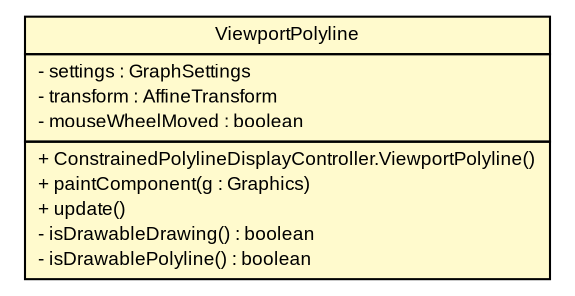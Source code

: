 #!/usr/local/bin/dot
#
# Class diagram 
# Generated by UMLGraph version R5_6 (http://www.umlgraph.org/)
#

digraph G {
	edge [fontname="arial",fontsize=10,labelfontname="arial",labelfontsize=10];
	node [fontname="arial",fontsize=10,shape=plaintext];
	nodesep=0.25;
	ranksep=0.5;
	// pfc.controllers.algorithms.ConstrainedPolylineDisplayController.ViewportPolyline
	c4270 [label=<<table title="pfc.controllers.algorithms.ConstrainedPolylineDisplayController.ViewportPolyline" border="0" cellborder="1" cellspacing="0" cellpadding="2" port="p" bgcolor="lemonChiffon" href="./ConstrainedPolylineDisplayController.ViewportPolyline.html">
		<tr><td><table border="0" cellspacing="0" cellpadding="1">
<tr><td align="center" balign="center"> ViewportPolyline </td></tr>
		</table></td></tr>
		<tr><td><table border="0" cellspacing="0" cellpadding="1">
<tr><td align="left" balign="left"> - settings : GraphSettings </td></tr>
<tr><td align="left" balign="left"> - transform : AffineTransform </td></tr>
<tr><td align="left" balign="left"> - mouseWheelMoved : boolean </td></tr>
		</table></td></tr>
		<tr><td><table border="0" cellspacing="0" cellpadding="1">
<tr><td align="left" balign="left"> + ConstrainedPolylineDisplayController.ViewportPolyline() </td></tr>
<tr><td align="left" balign="left"> + paintComponent(g : Graphics) </td></tr>
<tr><td align="left" balign="left"> + update() </td></tr>
<tr><td align="left" balign="left"> - isDrawableDrawing() : boolean </td></tr>
<tr><td align="left" balign="left"> - isDrawablePolyline() : boolean </td></tr>
		</table></td></tr>
		</table>>, URL="./ConstrainedPolylineDisplayController.ViewportPolyline.html", fontname="arial", fontcolor="black", fontsize=9.0];
}

